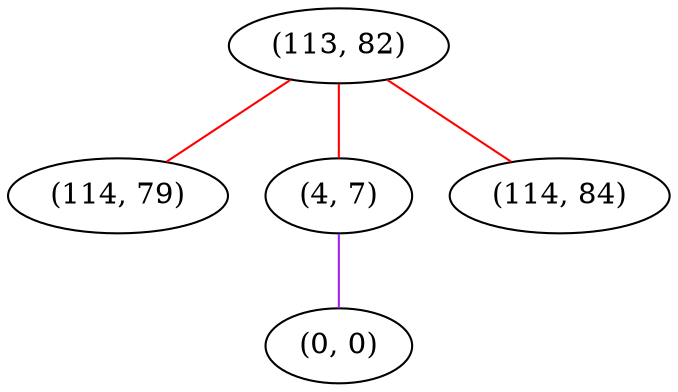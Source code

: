 graph "" {
"(113, 82)";
"(114, 79)";
"(4, 7)";
"(0, 0)";
"(114, 84)";
"(113, 82)" -- "(114, 79)"  [color=red, key=0, weight=1];
"(113, 82)" -- "(4, 7)"  [color=red, key=0, weight=1];
"(113, 82)" -- "(114, 84)"  [color=red, key=0, weight=1];
"(4, 7)" -- "(0, 0)"  [color=purple, key=0, weight=4];
}
